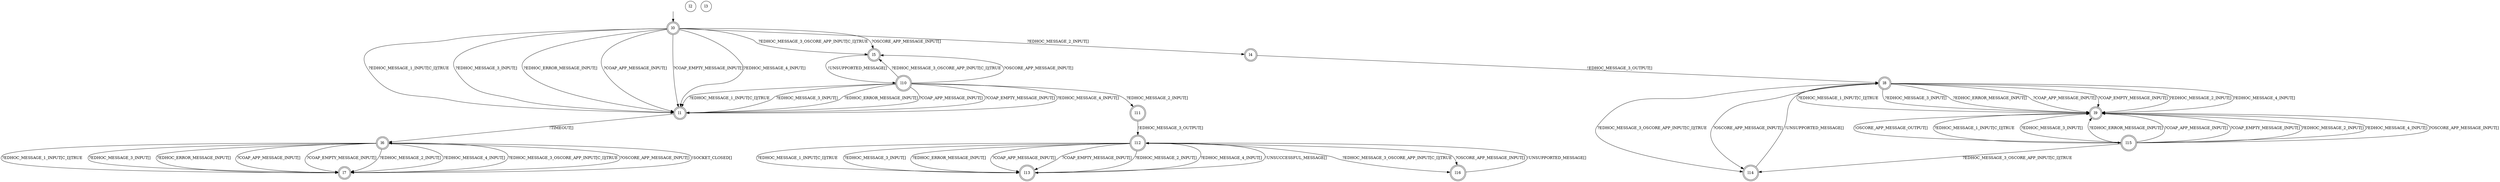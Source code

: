 digraph RA {
"" [shape=none,label=<>]
"l0" [shape=doublecircle]
"l1" [shape=doublecircle]
"l2" [shape=circle]
"l3" [shape=circle]
"l4" [shape=doublecircle]
"l5" [shape=doublecircle]
"l6" [shape=doublecircle]
"l7" [shape=doublecircle]
"l8" [shape=doublecircle]
"l9" [shape=doublecircle]
"l10" [shape=doublecircle]
"l11" [shape=doublecircle]
"l12" [shape=doublecircle]
"l13" [shape=doublecircle]
"l14" [shape=doublecircle]
"l15" [shape=doublecircle]
"l16" [shape=doublecircle]
"" -> "l0"
"l0" -> "l1" [label=<?EDHOC_MESSAGE_1_INPUT[C_I]|TRUE>]
"l0" -> "l1" [label=<?EDHOC_MESSAGE_3_INPUT[]>]
"l0" -> "l1" [label=<?EDHOC_ERROR_MESSAGE_INPUT[]>]
"l0" -> "l1" [label=<?COAP_APP_MESSAGE_INPUT[]>]
"l0" -> "l1" [label=<?COAP_EMPTY_MESSAGE_INPUT[]>]
"l0" -> "l1" [label=<?EDHOC_MESSAGE_4_INPUT[]>]
"l0" -> "l4" [label=<?EDHOC_MESSAGE_2_INPUT[]>]
"l0" -> "l5" [label=<?EDHOC_MESSAGE_3_OSCORE_APP_INPUT[C_I]|TRUE>]
"l0" -> "l5" [label=<?OSCORE_APP_MESSAGE_INPUT[]>]
"l1" -> "l6" [label=<!TIMEOUT[]>]
"l4" -> "l8" [label=<!EDHOC_MESSAGE_3_OUTPUT[]>]
"l5" -> "l10" [label=<!UNSUPPORTED_MESSAGE[]>]
"l6" -> "l7" [label=<?EDHOC_MESSAGE_1_INPUT[C_I]|TRUE>]
"l6" -> "l7" [label=<?EDHOC_MESSAGE_3_INPUT[]>]
"l6" -> "l7" [label=<?EDHOC_ERROR_MESSAGE_INPUT[]>]
"l6" -> "l7" [label=<?COAP_APP_MESSAGE_INPUT[]>]
"l6" -> "l7" [label=<?COAP_EMPTY_MESSAGE_INPUT[]>]
"l6" -> "l7" [label=<?EDHOC_MESSAGE_2_INPUT[]>]
"l6" -> "l7" [label=<?EDHOC_MESSAGE_4_INPUT[]>]
"l6" -> "l7" [label=<?EDHOC_MESSAGE_3_OSCORE_APP_INPUT[C_I]|TRUE>]
"l6" -> "l7" [label=<?OSCORE_APP_MESSAGE_INPUT[]>]
"l7" -> "l6" [label=<!SOCKET_CLOSED[]>]
"l8" -> "l9" [label=<?EDHOC_MESSAGE_1_INPUT[C_I]|TRUE>]
"l8" -> "l9" [label=<?EDHOC_MESSAGE_3_INPUT[]>]
"l8" -> "l9" [label=<?EDHOC_ERROR_MESSAGE_INPUT[]>]
"l8" -> "l9" [label=<?COAP_APP_MESSAGE_INPUT[]>]
"l8" -> "l9" [label=<?COAP_EMPTY_MESSAGE_INPUT[]>]
"l8" -> "l9" [label=<?EDHOC_MESSAGE_2_INPUT[]>]
"l8" -> "l9" [label=<?EDHOC_MESSAGE_4_INPUT[]>]
"l8" -> "l14" [label=<?EDHOC_MESSAGE_3_OSCORE_APP_INPUT[C_I]|TRUE>]
"l8" -> "l14" [label=<?OSCORE_APP_MESSAGE_INPUT[]>]
"l9" -> "l15" [label=<!OSCORE_APP_MESSAGE_OUTPUT[]>]
"l10" -> "l1" [label=<?EDHOC_MESSAGE_1_INPUT[C_I]|TRUE>]
"l10" -> "l1" [label=<?EDHOC_MESSAGE_3_INPUT[]>]
"l10" -> "l1" [label=<?EDHOC_ERROR_MESSAGE_INPUT[]>]
"l10" -> "l1" [label=<?COAP_APP_MESSAGE_INPUT[]>]
"l10" -> "l1" [label=<?COAP_EMPTY_MESSAGE_INPUT[]>]
"l10" -> "l1" [label=<?EDHOC_MESSAGE_4_INPUT[]>]
"l10" -> "l5" [label=<?EDHOC_MESSAGE_3_OSCORE_APP_INPUT[C_I]|TRUE>]
"l10" -> "l5" [label=<?OSCORE_APP_MESSAGE_INPUT[]>]
"l10" -> "l11" [label=<?EDHOC_MESSAGE_2_INPUT[]>]
"l11" -> "l12" [label=<!EDHOC_MESSAGE_3_OUTPUT[]>]
"l12" -> "l13" [label=<?EDHOC_MESSAGE_1_INPUT[C_I]|TRUE>]
"l12" -> "l13" [label=<?EDHOC_MESSAGE_3_INPUT[]>]
"l12" -> "l13" [label=<?EDHOC_ERROR_MESSAGE_INPUT[]>]
"l12" -> "l13" [label=<?COAP_APP_MESSAGE_INPUT[]>]
"l12" -> "l13" [label=<?COAP_EMPTY_MESSAGE_INPUT[]>]
"l12" -> "l13" [label=<?EDHOC_MESSAGE_2_INPUT[]>]
"l12" -> "l13" [label=<?EDHOC_MESSAGE_4_INPUT[]>]
"l12" -> "l16" [label=<?EDHOC_MESSAGE_3_OSCORE_APP_INPUT[C_I]|TRUE>]
"l12" -> "l16" [label=<?OSCORE_APP_MESSAGE_INPUT[]>]
"l13" -> "l12" [label=<!UNSUCCESSFUL_MESSAGE[]>]
"l14" -> "l8" [label=<!UNSUPPORTED_MESSAGE[]>]
"l15" -> "l9" [label=<?EDHOC_MESSAGE_1_INPUT[C_I]|TRUE>]
"l15" -> "l9" [label=<?EDHOC_MESSAGE_3_INPUT[]>]
"l15" -> "l9" [label=<?EDHOC_ERROR_MESSAGE_INPUT[]>]
"l15" -> "l9" [label=<?COAP_APP_MESSAGE_INPUT[]>]
"l15" -> "l9" [label=<?COAP_EMPTY_MESSAGE_INPUT[]>]
"l15" -> "l9" [label=<?EDHOC_MESSAGE_2_INPUT[]>]
"l15" -> "l9" [label=<?EDHOC_MESSAGE_4_INPUT[]>]
"l15" -> "l9" [label=<?OSCORE_APP_MESSAGE_INPUT[]>]
"l15" -> "l14" [label=<?EDHOC_MESSAGE_3_OSCORE_APP_INPUT[C_I]|TRUE>]
"l16" -> "l12" [label=<!UNSUPPORTED_MESSAGE[]>]
}
